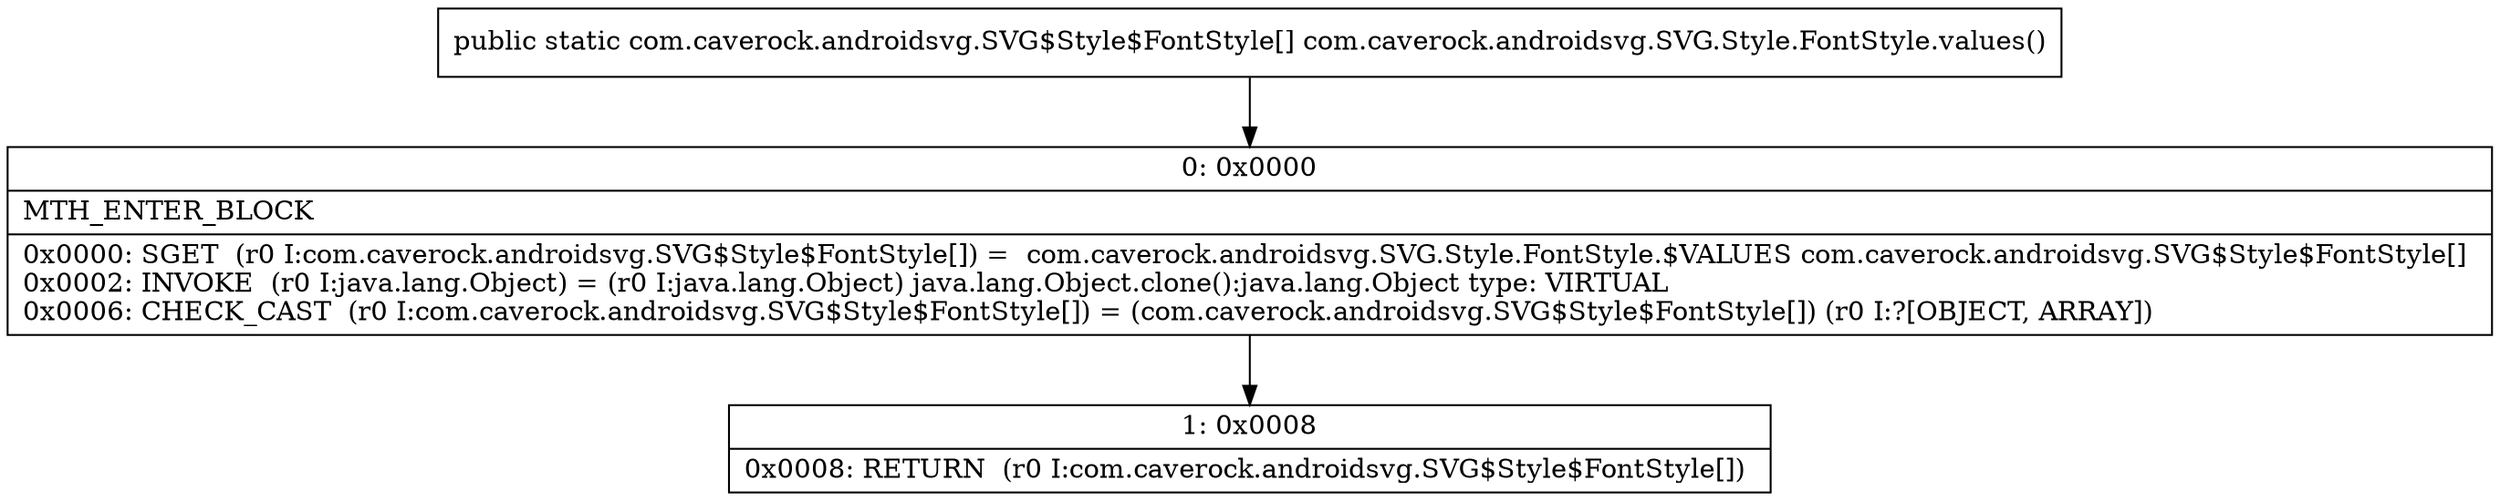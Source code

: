 digraph "CFG forcom.caverock.androidsvg.SVG.Style.FontStyle.values()[Lcom\/caverock\/androidsvg\/SVG$Style$FontStyle;" {
Node_0 [shape=record,label="{0\:\ 0x0000|MTH_ENTER_BLOCK\l|0x0000: SGET  (r0 I:com.caverock.androidsvg.SVG$Style$FontStyle[]) =  com.caverock.androidsvg.SVG.Style.FontStyle.$VALUES com.caverock.androidsvg.SVG$Style$FontStyle[] \l0x0002: INVOKE  (r0 I:java.lang.Object) = (r0 I:java.lang.Object) java.lang.Object.clone():java.lang.Object type: VIRTUAL \l0x0006: CHECK_CAST  (r0 I:com.caverock.androidsvg.SVG$Style$FontStyle[]) = (com.caverock.androidsvg.SVG$Style$FontStyle[]) (r0 I:?[OBJECT, ARRAY]) \l}"];
Node_1 [shape=record,label="{1\:\ 0x0008|0x0008: RETURN  (r0 I:com.caverock.androidsvg.SVG$Style$FontStyle[]) \l}"];
MethodNode[shape=record,label="{public static com.caverock.androidsvg.SVG$Style$FontStyle[] com.caverock.androidsvg.SVG.Style.FontStyle.values() }"];
MethodNode -> Node_0;
Node_0 -> Node_1;
}


